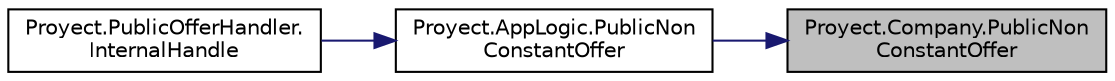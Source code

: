 digraph "Proyect.Company.PublicNonConstantOffer"
{
 // INTERACTIVE_SVG=YES
 // LATEX_PDF_SIZE
  edge [fontname="Helvetica",fontsize="10",labelfontname="Helvetica",labelfontsize="10"];
  node [fontname="Helvetica",fontsize="10",shape=record];
  rankdir="RL";
  Node1 [label="Proyect.Company.PublicNon\lConstantOffer",height=0.2,width=0.4,color="black", fillcolor="grey75", style="filled", fontcolor="black",tooltip="Crea una instacion de una oferta no constante y se la agrega a la lista de ofertas de la compania...."];
  Node1 -> Node2 [dir="back",color="midnightblue",fontsize="10",style="solid",fontname="Helvetica"];
  Node2 [label="Proyect.AppLogic.PublicNon\lConstantOffer",height=0.2,width=0.4,color="black", fillcolor="white", style="filled",URL="$classProyect_1_1AppLogic.html#aa0a946be1e2072424020d8fa28a17aab",tooltip="Publica una oferta no constnte de la compania que se le ingresa. Le delega la responsabilidad a compa..."];
  Node2 -> Node3 [dir="back",color="midnightblue",fontsize="10",style="solid",fontname="Helvetica"];
  Node3 [label="Proyect.PublicOfferHandler.\lInternalHandle",height=0.2,width=0.4,color="black", fillcolor="white", style="filled",URL="$classProyect_1_1PublicOfferHandler.html#a9f9ac66f8e31662acf5696f3f6ba639e",tooltip="Procesa el mensaje \"/registrar\" y retorna true; retorna false en caso contrario."];
}
